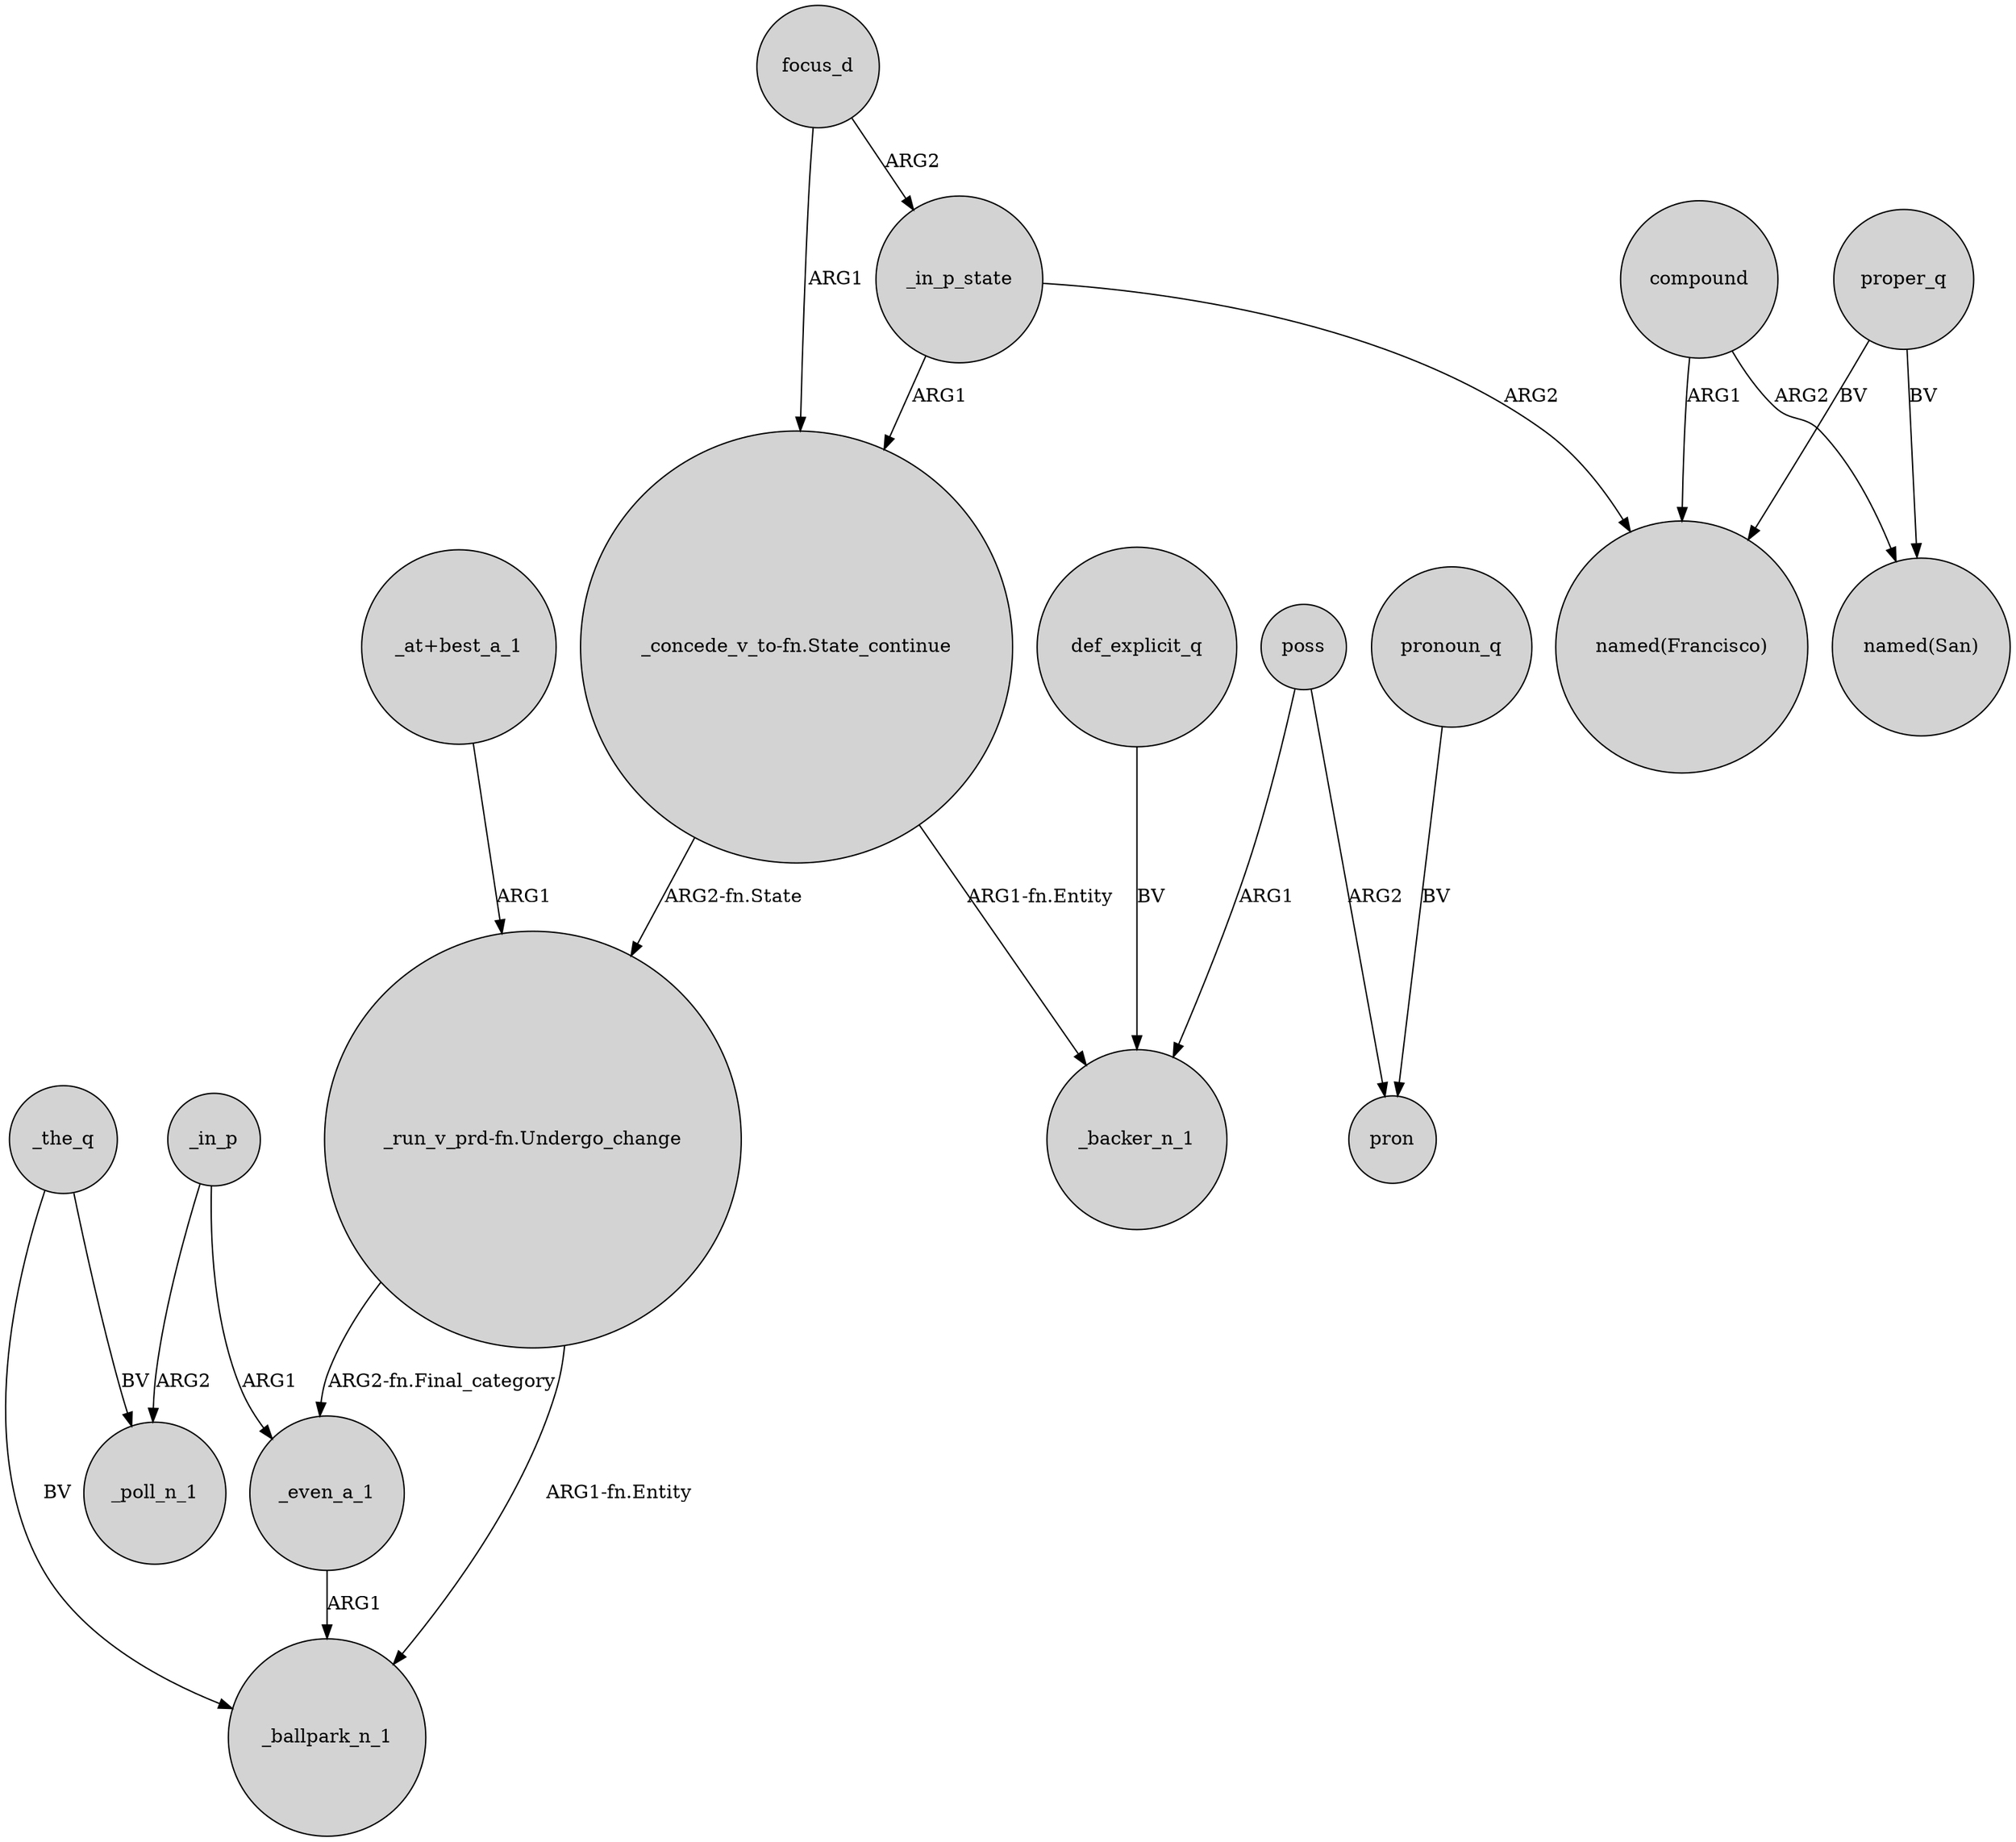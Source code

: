 digraph {
	node [shape=circle style=filled]
	focus_d -> _in_p_state [label=ARG2]
	_the_q -> _poll_n_1 [label=BV]
	"_at+best_a_1" -> "_run_v_prd-fn.Undergo_change" [label=ARG1]
	_the_q -> _ballpark_n_1 [label=BV]
	poss -> _backer_n_1 [label=ARG1]
	_even_a_1 -> _ballpark_n_1 [label=ARG1]
	_in_p -> _even_a_1 [label=ARG1]
	_in_p_state -> "_concede_v_to-fn.State_continue" [label=ARG1]
	_in_p_state -> "named(Francisco)" [label=ARG2]
	pronoun_q -> pron [label=BV]
	poss -> pron [label=ARG2]
	"_concede_v_to-fn.State_continue" -> "_run_v_prd-fn.Undergo_change" [label="ARG2-fn.State"]
	focus_d -> "_concede_v_to-fn.State_continue" [label=ARG1]
	_in_p -> _poll_n_1 [label=ARG2]
	compound -> "named(Francisco)" [label=ARG1]
	compound -> "named(San)" [label=ARG2]
	"_concede_v_to-fn.State_continue" -> _backer_n_1 [label="ARG1-fn.Entity"]
	"_run_v_prd-fn.Undergo_change" -> _even_a_1 [label="ARG2-fn.Final_category"]
	proper_q -> "named(San)" [label=BV]
	proper_q -> "named(Francisco)" [label=BV]
	"_run_v_prd-fn.Undergo_change" -> _ballpark_n_1 [label="ARG1-fn.Entity"]
	def_explicit_q -> _backer_n_1 [label=BV]
}
